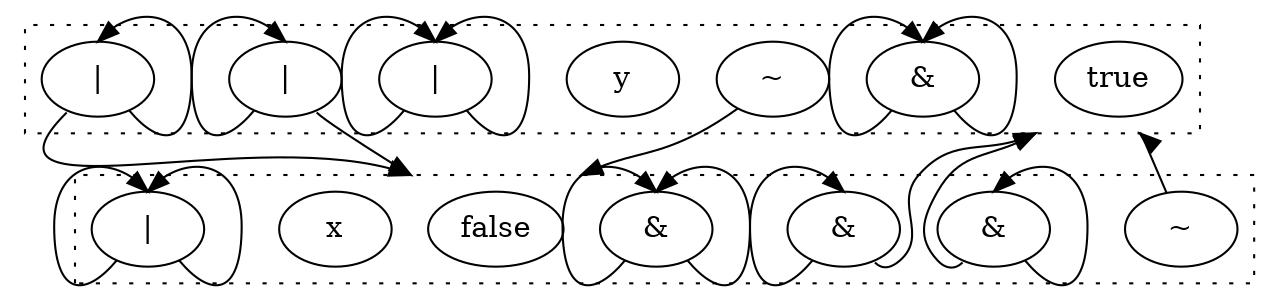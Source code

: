digraph egraph {
  compound=true
  clusterrank=local
  subgraph cluster_0 {
    style=dotted
    0.0[label = "true"]
    0.1[label = "&"]
    0.2[label = "~"]
    0.3[label = "y"]
    0.4[label = "|"]
    0.5[label = "|"]
    0.6[label = "|"]
  }
  subgraph cluster_1 {
    style=dotted
    1.0[label = "false"]
    1.1[label = "&"]
    1.2[label = "&"]
    1.3[label = "&"]
    1.4[label = "~"]
    1.5[label = "x"]
    1.6[label = "|"]
  }
  0.1:sw -> 0.1:n [lhead = cluster_0, ]
  0.1:se -> 0.1:n [lhead = cluster_0, ]
  0.2 -> 1.0 [lhead = cluster_1, ]
  0.4:sw -> 0.4:n [lhead = cluster_0, ]
  0.4:se -> 0.4:n [lhead = cluster_0, ]
  0.5:sw -> 0.5:n [lhead = cluster_0, ]
  0.5:se -> 1.0 [lhead = cluster_1, ]
  0.6:sw -> 1.0 [lhead = cluster_1, ]
  0.6:se -> 0.6:n [lhead = cluster_0, ]
  1.1:sw -> 0.0 [lhead = cluster_0, ]
  1.1:se -> 1.1:n [lhead = cluster_1, ]
  1.2:sw -> 1.2:n [lhead = cluster_1, ]
  1.2:se -> 0.0 [lhead = cluster_0, ]
  1.3:sw -> 1.3:n [lhead = cluster_1, ]
  1.3:se -> 1.3:n [lhead = cluster_1, ]
  1.4 -> 0.0 [lhead = cluster_0, ]
  1.6:sw -> 1.6:n [lhead = cluster_1, ]
  1.6:se -> 1.6:n [lhead = cluster_1, ]
}